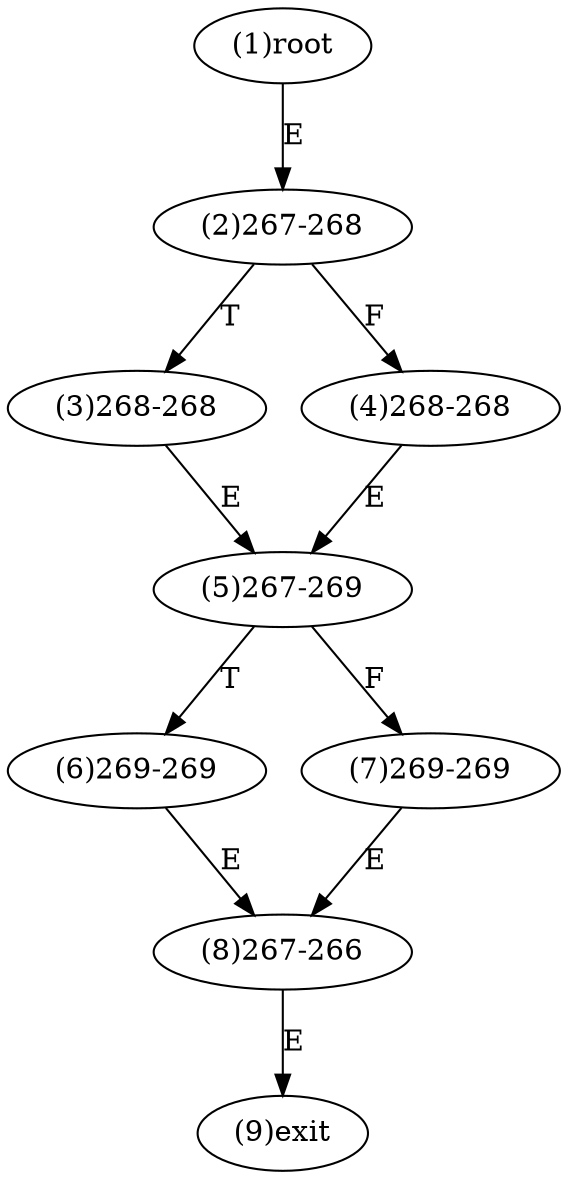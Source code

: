 digraph "" { 
1[ label="(1)root"];
2[ label="(2)267-268"];
3[ label="(3)268-268"];
4[ label="(4)268-268"];
5[ label="(5)267-269"];
6[ label="(6)269-269"];
7[ label="(7)269-269"];
8[ label="(8)267-266"];
9[ label="(9)exit"];
1->2[ label="E"];
2->4[ label="F"];
2->3[ label="T"];
3->5[ label="E"];
4->5[ label="E"];
5->7[ label="F"];
5->6[ label="T"];
6->8[ label="E"];
7->8[ label="E"];
8->9[ label="E"];
}
